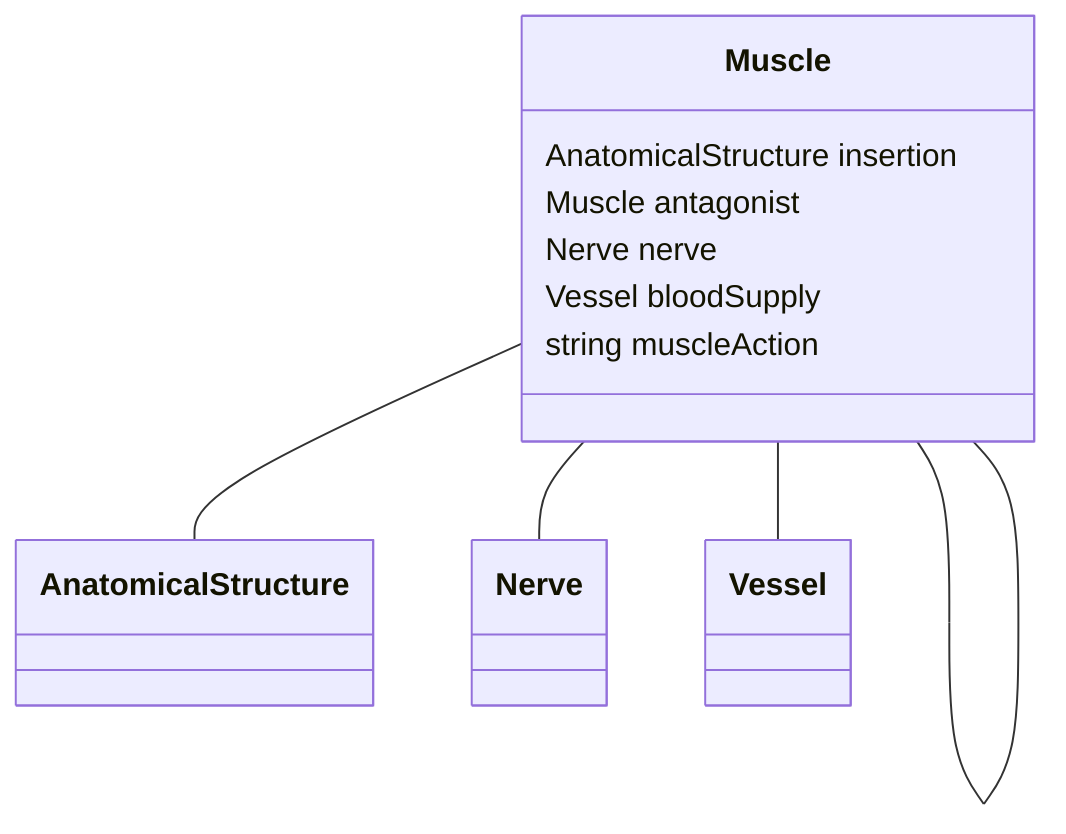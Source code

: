 classDiagram
  Muscle -- AnatomicalStructure
  Muscle -- Muscle
  Muscle -- Nerve
  Muscle -- Vessel


class Muscle {

  AnatomicalStructure insertion
  Muscle antagonist
  Nerve nerve
  Vessel bloodSupply
  string muscleAction

 }